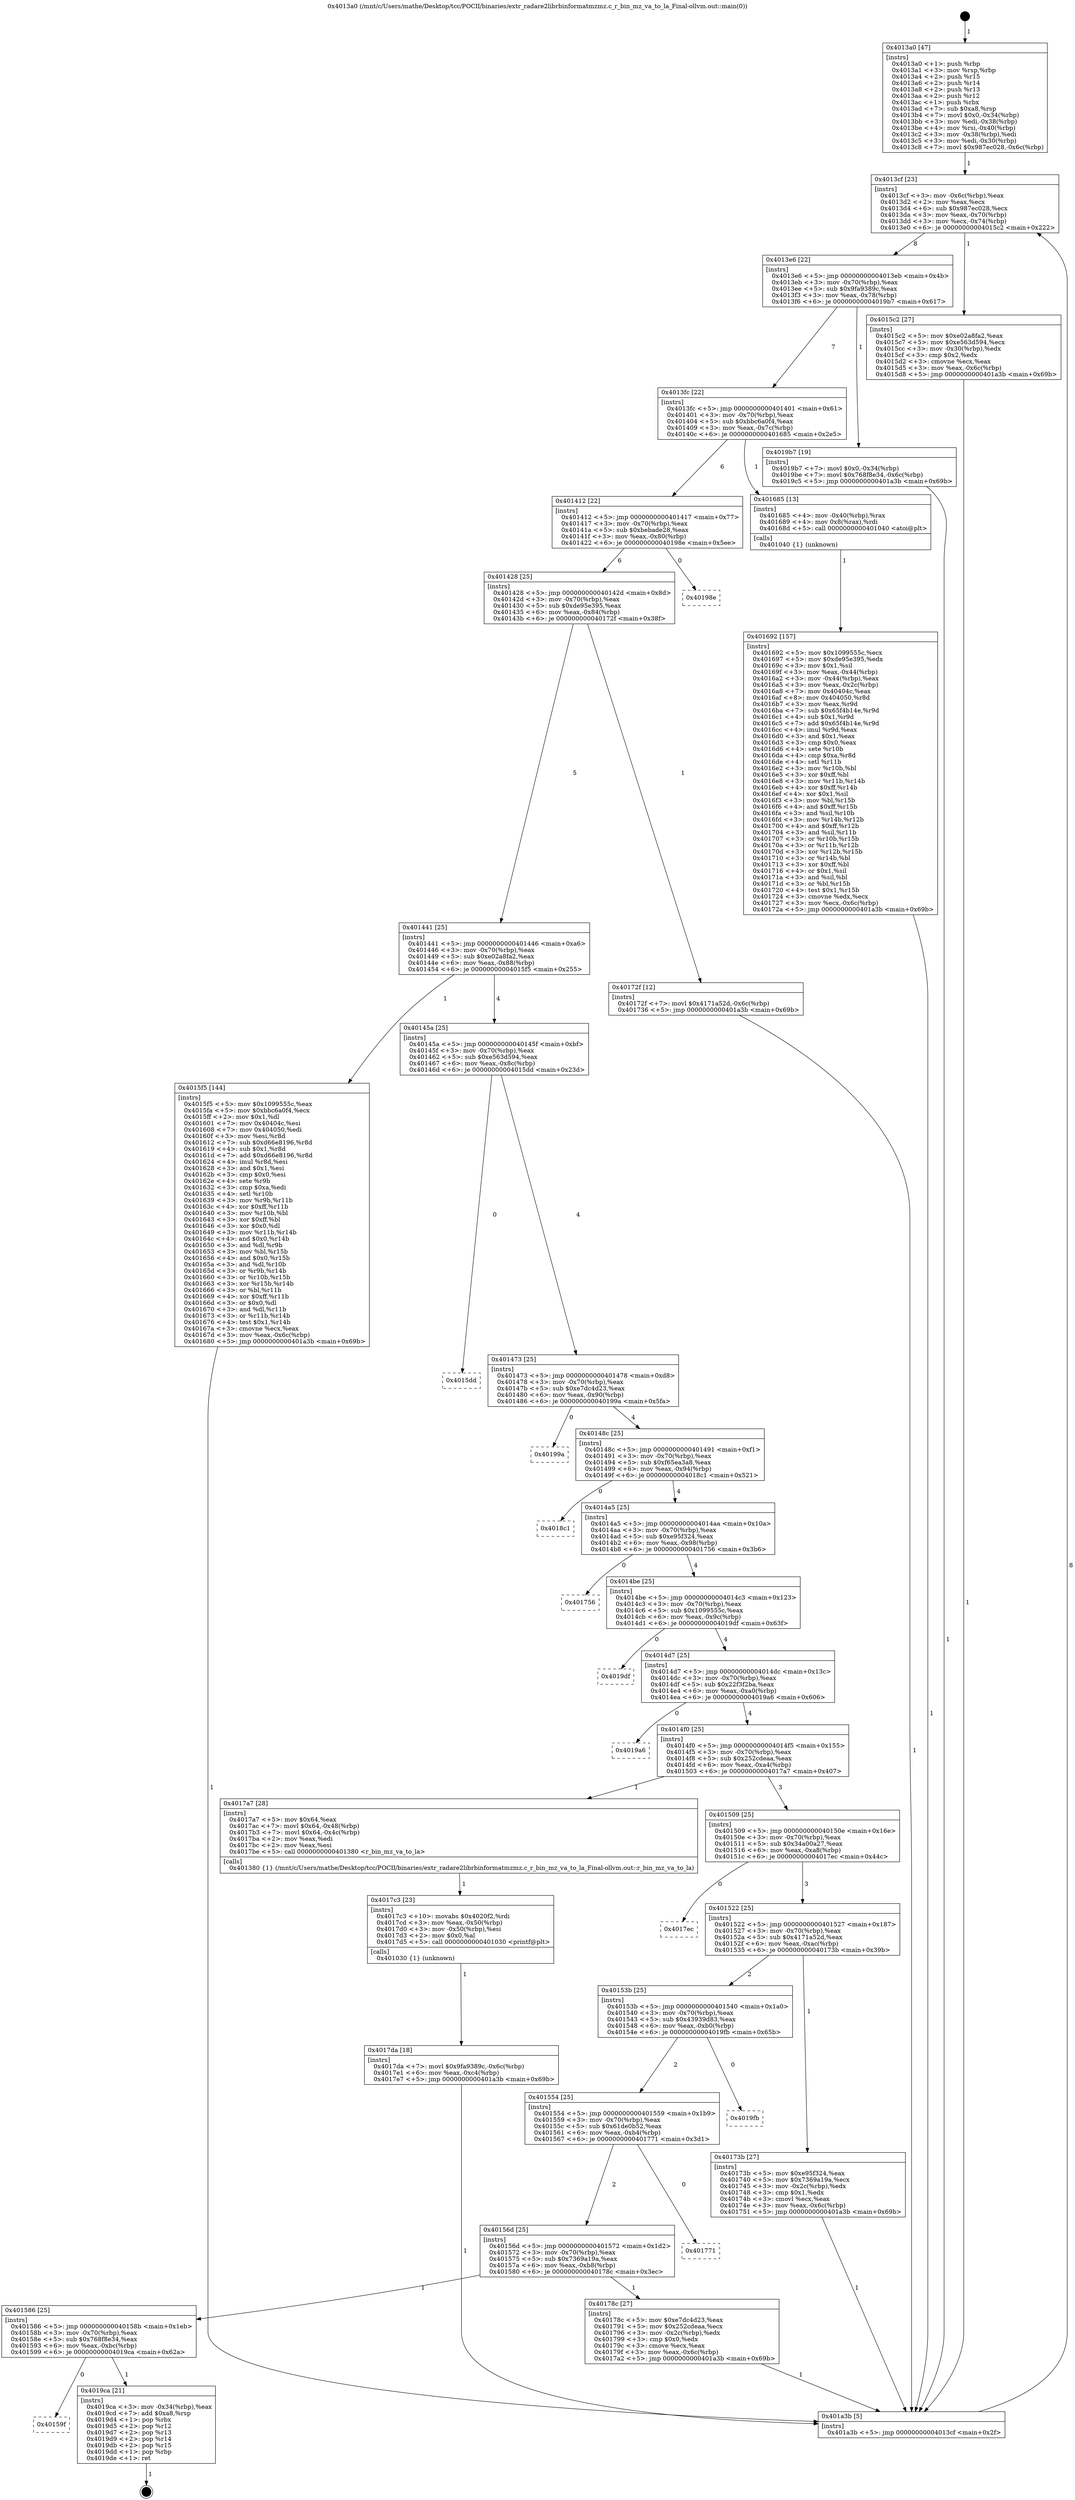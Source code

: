 digraph "0x4013a0" {
  label = "0x4013a0 (/mnt/c/Users/mathe/Desktop/tcc/POCII/binaries/extr_radare2librbinformatmzmz.c_r_bin_mz_va_to_la_Final-ollvm.out::main(0))"
  labelloc = "t"
  node[shape=record]

  Entry [label="",width=0.3,height=0.3,shape=circle,fillcolor=black,style=filled]
  "0x4013cf" [label="{
     0x4013cf [23]\l
     | [instrs]\l
     &nbsp;&nbsp;0x4013cf \<+3\>: mov -0x6c(%rbp),%eax\l
     &nbsp;&nbsp;0x4013d2 \<+2\>: mov %eax,%ecx\l
     &nbsp;&nbsp;0x4013d4 \<+6\>: sub $0x987ec028,%ecx\l
     &nbsp;&nbsp;0x4013da \<+3\>: mov %eax,-0x70(%rbp)\l
     &nbsp;&nbsp;0x4013dd \<+3\>: mov %ecx,-0x74(%rbp)\l
     &nbsp;&nbsp;0x4013e0 \<+6\>: je 00000000004015c2 \<main+0x222\>\l
  }"]
  "0x4015c2" [label="{
     0x4015c2 [27]\l
     | [instrs]\l
     &nbsp;&nbsp;0x4015c2 \<+5\>: mov $0xe02a8fa2,%eax\l
     &nbsp;&nbsp;0x4015c7 \<+5\>: mov $0xe563d594,%ecx\l
     &nbsp;&nbsp;0x4015cc \<+3\>: mov -0x30(%rbp),%edx\l
     &nbsp;&nbsp;0x4015cf \<+3\>: cmp $0x2,%edx\l
     &nbsp;&nbsp;0x4015d2 \<+3\>: cmovne %ecx,%eax\l
     &nbsp;&nbsp;0x4015d5 \<+3\>: mov %eax,-0x6c(%rbp)\l
     &nbsp;&nbsp;0x4015d8 \<+5\>: jmp 0000000000401a3b \<main+0x69b\>\l
  }"]
  "0x4013e6" [label="{
     0x4013e6 [22]\l
     | [instrs]\l
     &nbsp;&nbsp;0x4013e6 \<+5\>: jmp 00000000004013eb \<main+0x4b\>\l
     &nbsp;&nbsp;0x4013eb \<+3\>: mov -0x70(%rbp),%eax\l
     &nbsp;&nbsp;0x4013ee \<+5\>: sub $0x9fa9389c,%eax\l
     &nbsp;&nbsp;0x4013f3 \<+3\>: mov %eax,-0x78(%rbp)\l
     &nbsp;&nbsp;0x4013f6 \<+6\>: je 00000000004019b7 \<main+0x617\>\l
  }"]
  "0x401a3b" [label="{
     0x401a3b [5]\l
     | [instrs]\l
     &nbsp;&nbsp;0x401a3b \<+5\>: jmp 00000000004013cf \<main+0x2f\>\l
  }"]
  "0x4013a0" [label="{
     0x4013a0 [47]\l
     | [instrs]\l
     &nbsp;&nbsp;0x4013a0 \<+1\>: push %rbp\l
     &nbsp;&nbsp;0x4013a1 \<+3\>: mov %rsp,%rbp\l
     &nbsp;&nbsp;0x4013a4 \<+2\>: push %r15\l
     &nbsp;&nbsp;0x4013a6 \<+2\>: push %r14\l
     &nbsp;&nbsp;0x4013a8 \<+2\>: push %r13\l
     &nbsp;&nbsp;0x4013aa \<+2\>: push %r12\l
     &nbsp;&nbsp;0x4013ac \<+1\>: push %rbx\l
     &nbsp;&nbsp;0x4013ad \<+7\>: sub $0xa8,%rsp\l
     &nbsp;&nbsp;0x4013b4 \<+7\>: movl $0x0,-0x34(%rbp)\l
     &nbsp;&nbsp;0x4013bb \<+3\>: mov %edi,-0x38(%rbp)\l
     &nbsp;&nbsp;0x4013be \<+4\>: mov %rsi,-0x40(%rbp)\l
     &nbsp;&nbsp;0x4013c2 \<+3\>: mov -0x38(%rbp),%edi\l
     &nbsp;&nbsp;0x4013c5 \<+3\>: mov %edi,-0x30(%rbp)\l
     &nbsp;&nbsp;0x4013c8 \<+7\>: movl $0x987ec028,-0x6c(%rbp)\l
  }"]
  Exit [label="",width=0.3,height=0.3,shape=circle,fillcolor=black,style=filled,peripheries=2]
  "0x4019b7" [label="{
     0x4019b7 [19]\l
     | [instrs]\l
     &nbsp;&nbsp;0x4019b7 \<+7\>: movl $0x0,-0x34(%rbp)\l
     &nbsp;&nbsp;0x4019be \<+7\>: movl $0x768f8e34,-0x6c(%rbp)\l
     &nbsp;&nbsp;0x4019c5 \<+5\>: jmp 0000000000401a3b \<main+0x69b\>\l
  }"]
  "0x4013fc" [label="{
     0x4013fc [22]\l
     | [instrs]\l
     &nbsp;&nbsp;0x4013fc \<+5\>: jmp 0000000000401401 \<main+0x61\>\l
     &nbsp;&nbsp;0x401401 \<+3\>: mov -0x70(%rbp),%eax\l
     &nbsp;&nbsp;0x401404 \<+5\>: sub $0xbbc6a0f4,%eax\l
     &nbsp;&nbsp;0x401409 \<+3\>: mov %eax,-0x7c(%rbp)\l
     &nbsp;&nbsp;0x40140c \<+6\>: je 0000000000401685 \<main+0x2e5\>\l
  }"]
  "0x40159f" [label="{
     0x40159f\l
  }", style=dashed]
  "0x401685" [label="{
     0x401685 [13]\l
     | [instrs]\l
     &nbsp;&nbsp;0x401685 \<+4\>: mov -0x40(%rbp),%rax\l
     &nbsp;&nbsp;0x401689 \<+4\>: mov 0x8(%rax),%rdi\l
     &nbsp;&nbsp;0x40168d \<+5\>: call 0000000000401040 \<atoi@plt\>\l
     | [calls]\l
     &nbsp;&nbsp;0x401040 \{1\} (unknown)\l
  }"]
  "0x401412" [label="{
     0x401412 [22]\l
     | [instrs]\l
     &nbsp;&nbsp;0x401412 \<+5\>: jmp 0000000000401417 \<main+0x77\>\l
     &nbsp;&nbsp;0x401417 \<+3\>: mov -0x70(%rbp),%eax\l
     &nbsp;&nbsp;0x40141a \<+5\>: sub $0xbebade28,%eax\l
     &nbsp;&nbsp;0x40141f \<+3\>: mov %eax,-0x80(%rbp)\l
     &nbsp;&nbsp;0x401422 \<+6\>: je 000000000040198e \<main+0x5ee\>\l
  }"]
  "0x4019ca" [label="{
     0x4019ca [21]\l
     | [instrs]\l
     &nbsp;&nbsp;0x4019ca \<+3\>: mov -0x34(%rbp),%eax\l
     &nbsp;&nbsp;0x4019cd \<+7\>: add $0xa8,%rsp\l
     &nbsp;&nbsp;0x4019d4 \<+1\>: pop %rbx\l
     &nbsp;&nbsp;0x4019d5 \<+2\>: pop %r12\l
     &nbsp;&nbsp;0x4019d7 \<+2\>: pop %r13\l
     &nbsp;&nbsp;0x4019d9 \<+2\>: pop %r14\l
     &nbsp;&nbsp;0x4019db \<+2\>: pop %r15\l
     &nbsp;&nbsp;0x4019dd \<+1\>: pop %rbp\l
     &nbsp;&nbsp;0x4019de \<+1\>: ret\l
  }"]
  "0x40198e" [label="{
     0x40198e\l
  }", style=dashed]
  "0x401428" [label="{
     0x401428 [25]\l
     | [instrs]\l
     &nbsp;&nbsp;0x401428 \<+5\>: jmp 000000000040142d \<main+0x8d\>\l
     &nbsp;&nbsp;0x40142d \<+3\>: mov -0x70(%rbp),%eax\l
     &nbsp;&nbsp;0x401430 \<+5\>: sub $0xde95e395,%eax\l
     &nbsp;&nbsp;0x401435 \<+6\>: mov %eax,-0x84(%rbp)\l
     &nbsp;&nbsp;0x40143b \<+6\>: je 000000000040172f \<main+0x38f\>\l
  }"]
  "0x4017da" [label="{
     0x4017da [18]\l
     | [instrs]\l
     &nbsp;&nbsp;0x4017da \<+7\>: movl $0x9fa9389c,-0x6c(%rbp)\l
     &nbsp;&nbsp;0x4017e1 \<+6\>: mov %eax,-0xc4(%rbp)\l
     &nbsp;&nbsp;0x4017e7 \<+5\>: jmp 0000000000401a3b \<main+0x69b\>\l
  }"]
  "0x40172f" [label="{
     0x40172f [12]\l
     | [instrs]\l
     &nbsp;&nbsp;0x40172f \<+7\>: movl $0x4171a52d,-0x6c(%rbp)\l
     &nbsp;&nbsp;0x401736 \<+5\>: jmp 0000000000401a3b \<main+0x69b\>\l
  }"]
  "0x401441" [label="{
     0x401441 [25]\l
     | [instrs]\l
     &nbsp;&nbsp;0x401441 \<+5\>: jmp 0000000000401446 \<main+0xa6\>\l
     &nbsp;&nbsp;0x401446 \<+3\>: mov -0x70(%rbp),%eax\l
     &nbsp;&nbsp;0x401449 \<+5\>: sub $0xe02a8fa2,%eax\l
     &nbsp;&nbsp;0x40144e \<+6\>: mov %eax,-0x88(%rbp)\l
     &nbsp;&nbsp;0x401454 \<+6\>: je 00000000004015f5 \<main+0x255\>\l
  }"]
  "0x4017c3" [label="{
     0x4017c3 [23]\l
     | [instrs]\l
     &nbsp;&nbsp;0x4017c3 \<+10\>: movabs $0x4020f2,%rdi\l
     &nbsp;&nbsp;0x4017cd \<+3\>: mov %eax,-0x50(%rbp)\l
     &nbsp;&nbsp;0x4017d0 \<+3\>: mov -0x50(%rbp),%esi\l
     &nbsp;&nbsp;0x4017d3 \<+2\>: mov $0x0,%al\l
     &nbsp;&nbsp;0x4017d5 \<+5\>: call 0000000000401030 \<printf@plt\>\l
     | [calls]\l
     &nbsp;&nbsp;0x401030 \{1\} (unknown)\l
  }"]
  "0x4015f5" [label="{
     0x4015f5 [144]\l
     | [instrs]\l
     &nbsp;&nbsp;0x4015f5 \<+5\>: mov $0x1099555c,%eax\l
     &nbsp;&nbsp;0x4015fa \<+5\>: mov $0xbbc6a0f4,%ecx\l
     &nbsp;&nbsp;0x4015ff \<+2\>: mov $0x1,%dl\l
     &nbsp;&nbsp;0x401601 \<+7\>: mov 0x40404c,%esi\l
     &nbsp;&nbsp;0x401608 \<+7\>: mov 0x404050,%edi\l
     &nbsp;&nbsp;0x40160f \<+3\>: mov %esi,%r8d\l
     &nbsp;&nbsp;0x401612 \<+7\>: sub $0xd66e8196,%r8d\l
     &nbsp;&nbsp;0x401619 \<+4\>: sub $0x1,%r8d\l
     &nbsp;&nbsp;0x40161d \<+7\>: add $0xd66e8196,%r8d\l
     &nbsp;&nbsp;0x401624 \<+4\>: imul %r8d,%esi\l
     &nbsp;&nbsp;0x401628 \<+3\>: and $0x1,%esi\l
     &nbsp;&nbsp;0x40162b \<+3\>: cmp $0x0,%esi\l
     &nbsp;&nbsp;0x40162e \<+4\>: sete %r9b\l
     &nbsp;&nbsp;0x401632 \<+3\>: cmp $0xa,%edi\l
     &nbsp;&nbsp;0x401635 \<+4\>: setl %r10b\l
     &nbsp;&nbsp;0x401639 \<+3\>: mov %r9b,%r11b\l
     &nbsp;&nbsp;0x40163c \<+4\>: xor $0xff,%r11b\l
     &nbsp;&nbsp;0x401640 \<+3\>: mov %r10b,%bl\l
     &nbsp;&nbsp;0x401643 \<+3\>: xor $0xff,%bl\l
     &nbsp;&nbsp;0x401646 \<+3\>: xor $0x0,%dl\l
     &nbsp;&nbsp;0x401649 \<+3\>: mov %r11b,%r14b\l
     &nbsp;&nbsp;0x40164c \<+4\>: and $0x0,%r14b\l
     &nbsp;&nbsp;0x401650 \<+3\>: and %dl,%r9b\l
     &nbsp;&nbsp;0x401653 \<+3\>: mov %bl,%r15b\l
     &nbsp;&nbsp;0x401656 \<+4\>: and $0x0,%r15b\l
     &nbsp;&nbsp;0x40165a \<+3\>: and %dl,%r10b\l
     &nbsp;&nbsp;0x40165d \<+3\>: or %r9b,%r14b\l
     &nbsp;&nbsp;0x401660 \<+3\>: or %r10b,%r15b\l
     &nbsp;&nbsp;0x401663 \<+3\>: xor %r15b,%r14b\l
     &nbsp;&nbsp;0x401666 \<+3\>: or %bl,%r11b\l
     &nbsp;&nbsp;0x401669 \<+4\>: xor $0xff,%r11b\l
     &nbsp;&nbsp;0x40166d \<+3\>: or $0x0,%dl\l
     &nbsp;&nbsp;0x401670 \<+3\>: and %dl,%r11b\l
     &nbsp;&nbsp;0x401673 \<+3\>: or %r11b,%r14b\l
     &nbsp;&nbsp;0x401676 \<+4\>: test $0x1,%r14b\l
     &nbsp;&nbsp;0x40167a \<+3\>: cmovne %ecx,%eax\l
     &nbsp;&nbsp;0x40167d \<+3\>: mov %eax,-0x6c(%rbp)\l
     &nbsp;&nbsp;0x401680 \<+5\>: jmp 0000000000401a3b \<main+0x69b\>\l
  }"]
  "0x40145a" [label="{
     0x40145a [25]\l
     | [instrs]\l
     &nbsp;&nbsp;0x40145a \<+5\>: jmp 000000000040145f \<main+0xbf\>\l
     &nbsp;&nbsp;0x40145f \<+3\>: mov -0x70(%rbp),%eax\l
     &nbsp;&nbsp;0x401462 \<+5\>: sub $0xe563d594,%eax\l
     &nbsp;&nbsp;0x401467 \<+6\>: mov %eax,-0x8c(%rbp)\l
     &nbsp;&nbsp;0x40146d \<+6\>: je 00000000004015dd \<main+0x23d\>\l
  }"]
  "0x401692" [label="{
     0x401692 [157]\l
     | [instrs]\l
     &nbsp;&nbsp;0x401692 \<+5\>: mov $0x1099555c,%ecx\l
     &nbsp;&nbsp;0x401697 \<+5\>: mov $0xde95e395,%edx\l
     &nbsp;&nbsp;0x40169c \<+3\>: mov $0x1,%sil\l
     &nbsp;&nbsp;0x40169f \<+3\>: mov %eax,-0x44(%rbp)\l
     &nbsp;&nbsp;0x4016a2 \<+3\>: mov -0x44(%rbp),%eax\l
     &nbsp;&nbsp;0x4016a5 \<+3\>: mov %eax,-0x2c(%rbp)\l
     &nbsp;&nbsp;0x4016a8 \<+7\>: mov 0x40404c,%eax\l
     &nbsp;&nbsp;0x4016af \<+8\>: mov 0x404050,%r8d\l
     &nbsp;&nbsp;0x4016b7 \<+3\>: mov %eax,%r9d\l
     &nbsp;&nbsp;0x4016ba \<+7\>: sub $0x65f4b14e,%r9d\l
     &nbsp;&nbsp;0x4016c1 \<+4\>: sub $0x1,%r9d\l
     &nbsp;&nbsp;0x4016c5 \<+7\>: add $0x65f4b14e,%r9d\l
     &nbsp;&nbsp;0x4016cc \<+4\>: imul %r9d,%eax\l
     &nbsp;&nbsp;0x4016d0 \<+3\>: and $0x1,%eax\l
     &nbsp;&nbsp;0x4016d3 \<+3\>: cmp $0x0,%eax\l
     &nbsp;&nbsp;0x4016d6 \<+4\>: sete %r10b\l
     &nbsp;&nbsp;0x4016da \<+4\>: cmp $0xa,%r8d\l
     &nbsp;&nbsp;0x4016de \<+4\>: setl %r11b\l
     &nbsp;&nbsp;0x4016e2 \<+3\>: mov %r10b,%bl\l
     &nbsp;&nbsp;0x4016e5 \<+3\>: xor $0xff,%bl\l
     &nbsp;&nbsp;0x4016e8 \<+3\>: mov %r11b,%r14b\l
     &nbsp;&nbsp;0x4016eb \<+4\>: xor $0xff,%r14b\l
     &nbsp;&nbsp;0x4016ef \<+4\>: xor $0x1,%sil\l
     &nbsp;&nbsp;0x4016f3 \<+3\>: mov %bl,%r15b\l
     &nbsp;&nbsp;0x4016f6 \<+4\>: and $0xff,%r15b\l
     &nbsp;&nbsp;0x4016fa \<+3\>: and %sil,%r10b\l
     &nbsp;&nbsp;0x4016fd \<+3\>: mov %r14b,%r12b\l
     &nbsp;&nbsp;0x401700 \<+4\>: and $0xff,%r12b\l
     &nbsp;&nbsp;0x401704 \<+3\>: and %sil,%r11b\l
     &nbsp;&nbsp;0x401707 \<+3\>: or %r10b,%r15b\l
     &nbsp;&nbsp;0x40170a \<+3\>: or %r11b,%r12b\l
     &nbsp;&nbsp;0x40170d \<+3\>: xor %r12b,%r15b\l
     &nbsp;&nbsp;0x401710 \<+3\>: or %r14b,%bl\l
     &nbsp;&nbsp;0x401713 \<+3\>: xor $0xff,%bl\l
     &nbsp;&nbsp;0x401716 \<+4\>: or $0x1,%sil\l
     &nbsp;&nbsp;0x40171a \<+3\>: and %sil,%bl\l
     &nbsp;&nbsp;0x40171d \<+3\>: or %bl,%r15b\l
     &nbsp;&nbsp;0x401720 \<+4\>: test $0x1,%r15b\l
     &nbsp;&nbsp;0x401724 \<+3\>: cmovne %edx,%ecx\l
     &nbsp;&nbsp;0x401727 \<+3\>: mov %ecx,-0x6c(%rbp)\l
     &nbsp;&nbsp;0x40172a \<+5\>: jmp 0000000000401a3b \<main+0x69b\>\l
  }"]
  "0x401586" [label="{
     0x401586 [25]\l
     | [instrs]\l
     &nbsp;&nbsp;0x401586 \<+5\>: jmp 000000000040158b \<main+0x1eb\>\l
     &nbsp;&nbsp;0x40158b \<+3\>: mov -0x70(%rbp),%eax\l
     &nbsp;&nbsp;0x40158e \<+5\>: sub $0x768f8e34,%eax\l
     &nbsp;&nbsp;0x401593 \<+6\>: mov %eax,-0xbc(%rbp)\l
     &nbsp;&nbsp;0x401599 \<+6\>: je 00000000004019ca \<main+0x62a\>\l
  }"]
  "0x4015dd" [label="{
     0x4015dd\l
  }", style=dashed]
  "0x401473" [label="{
     0x401473 [25]\l
     | [instrs]\l
     &nbsp;&nbsp;0x401473 \<+5\>: jmp 0000000000401478 \<main+0xd8\>\l
     &nbsp;&nbsp;0x401478 \<+3\>: mov -0x70(%rbp),%eax\l
     &nbsp;&nbsp;0x40147b \<+5\>: sub $0xe7dc4d23,%eax\l
     &nbsp;&nbsp;0x401480 \<+6\>: mov %eax,-0x90(%rbp)\l
     &nbsp;&nbsp;0x401486 \<+6\>: je 000000000040199a \<main+0x5fa\>\l
  }"]
  "0x40178c" [label="{
     0x40178c [27]\l
     | [instrs]\l
     &nbsp;&nbsp;0x40178c \<+5\>: mov $0xe7dc4d23,%eax\l
     &nbsp;&nbsp;0x401791 \<+5\>: mov $0x252cdeaa,%ecx\l
     &nbsp;&nbsp;0x401796 \<+3\>: mov -0x2c(%rbp),%edx\l
     &nbsp;&nbsp;0x401799 \<+3\>: cmp $0x0,%edx\l
     &nbsp;&nbsp;0x40179c \<+3\>: cmove %ecx,%eax\l
     &nbsp;&nbsp;0x40179f \<+3\>: mov %eax,-0x6c(%rbp)\l
     &nbsp;&nbsp;0x4017a2 \<+5\>: jmp 0000000000401a3b \<main+0x69b\>\l
  }"]
  "0x40199a" [label="{
     0x40199a\l
  }", style=dashed]
  "0x40148c" [label="{
     0x40148c [25]\l
     | [instrs]\l
     &nbsp;&nbsp;0x40148c \<+5\>: jmp 0000000000401491 \<main+0xf1\>\l
     &nbsp;&nbsp;0x401491 \<+3\>: mov -0x70(%rbp),%eax\l
     &nbsp;&nbsp;0x401494 \<+5\>: sub $0xf65ea3a8,%eax\l
     &nbsp;&nbsp;0x401499 \<+6\>: mov %eax,-0x94(%rbp)\l
     &nbsp;&nbsp;0x40149f \<+6\>: je 00000000004018c1 \<main+0x521\>\l
  }"]
  "0x40156d" [label="{
     0x40156d [25]\l
     | [instrs]\l
     &nbsp;&nbsp;0x40156d \<+5\>: jmp 0000000000401572 \<main+0x1d2\>\l
     &nbsp;&nbsp;0x401572 \<+3\>: mov -0x70(%rbp),%eax\l
     &nbsp;&nbsp;0x401575 \<+5\>: sub $0x7369a19a,%eax\l
     &nbsp;&nbsp;0x40157a \<+6\>: mov %eax,-0xb8(%rbp)\l
     &nbsp;&nbsp;0x401580 \<+6\>: je 000000000040178c \<main+0x3ec\>\l
  }"]
  "0x4018c1" [label="{
     0x4018c1\l
  }", style=dashed]
  "0x4014a5" [label="{
     0x4014a5 [25]\l
     | [instrs]\l
     &nbsp;&nbsp;0x4014a5 \<+5\>: jmp 00000000004014aa \<main+0x10a\>\l
     &nbsp;&nbsp;0x4014aa \<+3\>: mov -0x70(%rbp),%eax\l
     &nbsp;&nbsp;0x4014ad \<+5\>: sub $0xe95f324,%eax\l
     &nbsp;&nbsp;0x4014b2 \<+6\>: mov %eax,-0x98(%rbp)\l
     &nbsp;&nbsp;0x4014b8 \<+6\>: je 0000000000401756 \<main+0x3b6\>\l
  }"]
  "0x401771" [label="{
     0x401771\l
  }", style=dashed]
  "0x401756" [label="{
     0x401756\l
  }", style=dashed]
  "0x4014be" [label="{
     0x4014be [25]\l
     | [instrs]\l
     &nbsp;&nbsp;0x4014be \<+5\>: jmp 00000000004014c3 \<main+0x123\>\l
     &nbsp;&nbsp;0x4014c3 \<+3\>: mov -0x70(%rbp),%eax\l
     &nbsp;&nbsp;0x4014c6 \<+5\>: sub $0x1099555c,%eax\l
     &nbsp;&nbsp;0x4014cb \<+6\>: mov %eax,-0x9c(%rbp)\l
     &nbsp;&nbsp;0x4014d1 \<+6\>: je 00000000004019df \<main+0x63f\>\l
  }"]
  "0x401554" [label="{
     0x401554 [25]\l
     | [instrs]\l
     &nbsp;&nbsp;0x401554 \<+5\>: jmp 0000000000401559 \<main+0x1b9\>\l
     &nbsp;&nbsp;0x401559 \<+3\>: mov -0x70(%rbp),%eax\l
     &nbsp;&nbsp;0x40155c \<+5\>: sub $0x61de0b52,%eax\l
     &nbsp;&nbsp;0x401561 \<+6\>: mov %eax,-0xb4(%rbp)\l
     &nbsp;&nbsp;0x401567 \<+6\>: je 0000000000401771 \<main+0x3d1\>\l
  }"]
  "0x4019df" [label="{
     0x4019df\l
  }", style=dashed]
  "0x4014d7" [label="{
     0x4014d7 [25]\l
     | [instrs]\l
     &nbsp;&nbsp;0x4014d7 \<+5\>: jmp 00000000004014dc \<main+0x13c\>\l
     &nbsp;&nbsp;0x4014dc \<+3\>: mov -0x70(%rbp),%eax\l
     &nbsp;&nbsp;0x4014df \<+5\>: sub $0x22f3f2ba,%eax\l
     &nbsp;&nbsp;0x4014e4 \<+6\>: mov %eax,-0xa0(%rbp)\l
     &nbsp;&nbsp;0x4014ea \<+6\>: je 00000000004019a6 \<main+0x606\>\l
  }"]
  "0x4019fb" [label="{
     0x4019fb\l
  }", style=dashed]
  "0x4019a6" [label="{
     0x4019a6\l
  }", style=dashed]
  "0x4014f0" [label="{
     0x4014f0 [25]\l
     | [instrs]\l
     &nbsp;&nbsp;0x4014f0 \<+5\>: jmp 00000000004014f5 \<main+0x155\>\l
     &nbsp;&nbsp;0x4014f5 \<+3\>: mov -0x70(%rbp),%eax\l
     &nbsp;&nbsp;0x4014f8 \<+5\>: sub $0x252cdeaa,%eax\l
     &nbsp;&nbsp;0x4014fd \<+6\>: mov %eax,-0xa4(%rbp)\l
     &nbsp;&nbsp;0x401503 \<+6\>: je 00000000004017a7 \<main+0x407\>\l
  }"]
  "0x40153b" [label="{
     0x40153b [25]\l
     | [instrs]\l
     &nbsp;&nbsp;0x40153b \<+5\>: jmp 0000000000401540 \<main+0x1a0\>\l
     &nbsp;&nbsp;0x401540 \<+3\>: mov -0x70(%rbp),%eax\l
     &nbsp;&nbsp;0x401543 \<+5\>: sub $0x43939d83,%eax\l
     &nbsp;&nbsp;0x401548 \<+6\>: mov %eax,-0xb0(%rbp)\l
     &nbsp;&nbsp;0x40154e \<+6\>: je 00000000004019fb \<main+0x65b\>\l
  }"]
  "0x4017a7" [label="{
     0x4017a7 [28]\l
     | [instrs]\l
     &nbsp;&nbsp;0x4017a7 \<+5\>: mov $0x64,%eax\l
     &nbsp;&nbsp;0x4017ac \<+7\>: movl $0x64,-0x48(%rbp)\l
     &nbsp;&nbsp;0x4017b3 \<+7\>: movl $0x64,-0x4c(%rbp)\l
     &nbsp;&nbsp;0x4017ba \<+2\>: mov %eax,%edi\l
     &nbsp;&nbsp;0x4017bc \<+2\>: mov %eax,%esi\l
     &nbsp;&nbsp;0x4017be \<+5\>: call 0000000000401380 \<r_bin_mz_va_to_la\>\l
     | [calls]\l
     &nbsp;&nbsp;0x401380 \{1\} (/mnt/c/Users/mathe/Desktop/tcc/POCII/binaries/extr_radare2librbinformatmzmz.c_r_bin_mz_va_to_la_Final-ollvm.out::r_bin_mz_va_to_la)\l
  }"]
  "0x401509" [label="{
     0x401509 [25]\l
     | [instrs]\l
     &nbsp;&nbsp;0x401509 \<+5\>: jmp 000000000040150e \<main+0x16e\>\l
     &nbsp;&nbsp;0x40150e \<+3\>: mov -0x70(%rbp),%eax\l
     &nbsp;&nbsp;0x401511 \<+5\>: sub $0x34a00a27,%eax\l
     &nbsp;&nbsp;0x401516 \<+6\>: mov %eax,-0xa8(%rbp)\l
     &nbsp;&nbsp;0x40151c \<+6\>: je 00000000004017ec \<main+0x44c\>\l
  }"]
  "0x40173b" [label="{
     0x40173b [27]\l
     | [instrs]\l
     &nbsp;&nbsp;0x40173b \<+5\>: mov $0xe95f324,%eax\l
     &nbsp;&nbsp;0x401740 \<+5\>: mov $0x7369a19a,%ecx\l
     &nbsp;&nbsp;0x401745 \<+3\>: mov -0x2c(%rbp),%edx\l
     &nbsp;&nbsp;0x401748 \<+3\>: cmp $0x1,%edx\l
     &nbsp;&nbsp;0x40174b \<+3\>: cmovl %ecx,%eax\l
     &nbsp;&nbsp;0x40174e \<+3\>: mov %eax,-0x6c(%rbp)\l
     &nbsp;&nbsp;0x401751 \<+5\>: jmp 0000000000401a3b \<main+0x69b\>\l
  }"]
  "0x4017ec" [label="{
     0x4017ec\l
  }", style=dashed]
  "0x401522" [label="{
     0x401522 [25]\l
     | [instrs]\l
     &nbsp;&nbsp;0x401522 \<+5\>: jmp 0000000000401527 \<main+0x187\>\l
     &nbsp;&nbsp;0x401527 \<+3\>: mov -0x70(%rbp),%eax\l
     &nbsp;&nbsp;0x40152a \<+5\>: sub $0x4171a52d,%eax\l
     &nbsp;&nbsp;0x40152f \<+6\>: mov %eax,-0xac(%rbp)\l
     &nbsp;&nbsp;0x401535 \<+6\>: je 000000000040173b \<main+0x39b\>\l
  }"]
  Entry -> "0x4013a0" [label=" 1"]
  "0x4013cf" -> "0x4015c2" [label=" 1"]
  "0x4013cf" -> "0x4013e6" [label=" 8"]
  "0x4015c2" -> "0x401a3b" [label=" 1"]
  "0x4013a0" -> "0x4013cf" [label=" 1"]
  "0x401a3b" -> "0x4013cf" [label=" 8"]
  "0x4019ca" -> Exit [label=" 1"]
  "0x4013e6" -> "0x4019b7" [label=" 1"]
  "0x4013e6" -> "0x4013fc" [label=" 7"]
  "0x401586" -> "0x40159f" [label=" 0"]
  "0x4013fc" -> "0x401685" [label=" 1"]
  "0x4013fc" -> "0x401412" [label=" 6"]
  "0x401586" -> "0x4019ca" [label=" 1"]
  "0x401412" -> "0x40198e" [label=" 0"]
  "0x401412" -> "0x401428" [label=" 6"]
  "0x4019b7" -> "0x401a3b" [label=" 1"]
  "0x401428" -> "0x40172f" [label=" 1"]
  "0x401428" -> "0x401441" [label=" 5"]
  "0x4017da" -> "0x401a3b" [label=" 1"]
  "0x401441" -> "0x4015f5" [label=" 1"]
  "0x401441" -> "0x40145a" [label=" 4"]
  "0x4015f5" -> "0x401a3b" [label=" 1"]
  "0x401685" -> "0x401692" [label=" 1"]
  "0x401692" -> "0x401a3b" [label=" 1"]
  "0x40172f" -> "0x401a3b" [label=" 1"]
  "0x4017c3" -> "0x4017da" [label=" 1"]
  "0x40145a" -> "0x4015dd" [label=" 0"]
  "0x40145a" -> "0x401473" [label=" 4"]
  "0x4017a7" -> "0x4017c3" [label=" 1"]
  "0x401473" -> "0x40199a" [label=" 0"]
  "0x401473" -> "0x40148c" [label=" 4"]
  "0x40178c" -> "0x401a3b" [label=" 1"]
  "0x40148c" -> "0x4018c1" [label=" 0"]
  "0x40148c" -> "0x4014a5" [label=" 4"]
  "0x40156d" -> "0x40178c" [label=" 1"]
  "0x4014a5" -> "0x401756" [label=" 0"]
  "0x4014a5" -> "0x4014be" [label=" 4"]
  "0x40156d" -> "0x401586" [label=" 1"]
  "0x4014be" -> "0x4019df" [label=" 0"]
  "0x4014be" -> "0x4014d7" [label=" 4"]
  "0x401554" -> "0x401771" [label=" 0"]
  "0x4014d7" -> "0x4019a6" [label=" 0"]
  "0x4014d7" -> "0x4014f0" [label=" 4"]
  "0x401554" -> "0x40156d" [label=" 2"]
  "0x4014f0" -> "0x4017a7" [label=" 1"]
  "0x4014f0" -> "0x401509" [label=" 3"]
  "0x40153b" -> "0x4019fb" [label=" 0"]
  "0x401509" -> "0x4017ec" [label=" 0"]
  "0x401509" -> "0x401522" [label=" 3"]
  "0x40153b" -> "0x401554" [label=" 2"]
  "0x401522" -> "0x40173b" [label=" 1"]
  "0x401522" -> "0x40153b" [label=" 2"]
  "0x40173b" -> "0x401a3b" [label=" 1"]
}
